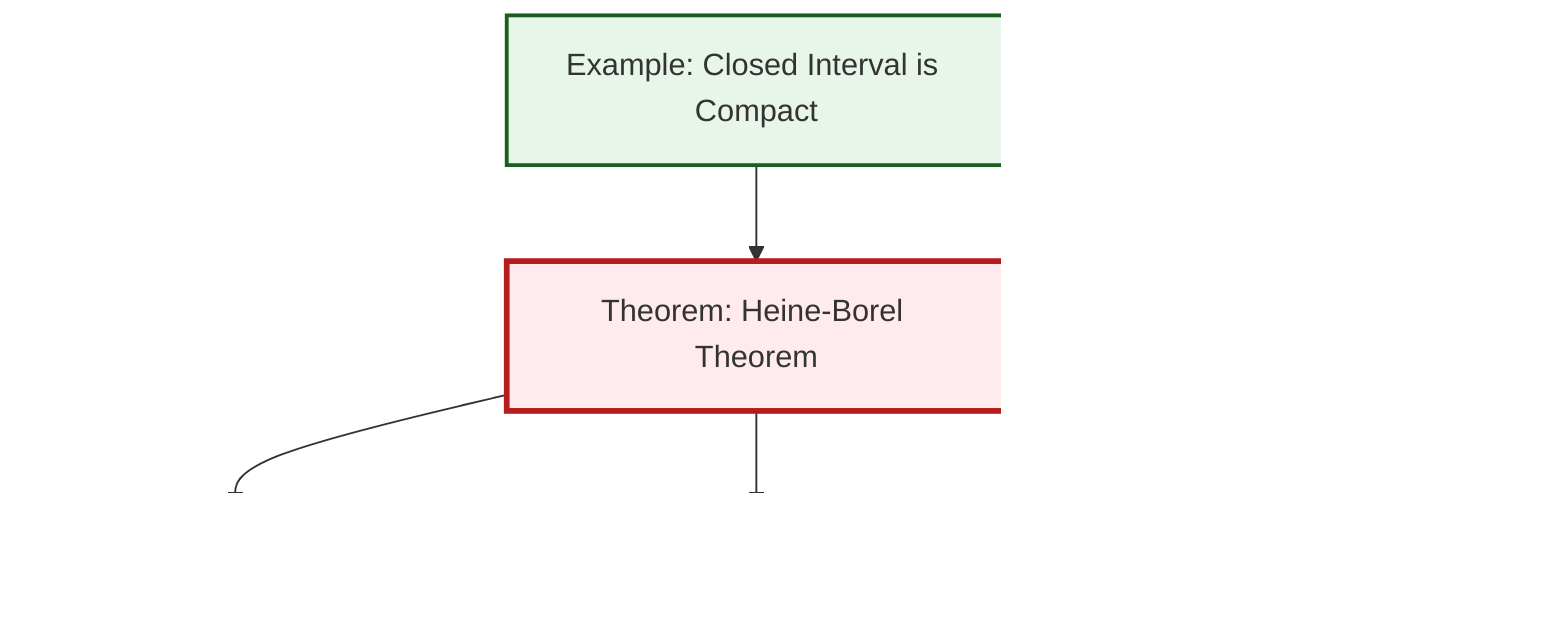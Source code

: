 graph TD
    classDef definition fill:#e1f5fe,stroke:#01579b,stroke-width:2px
    classDef theorem fill:#f3e5f5,stroke:#4a148c,stroke-width:2px
    classDef axiom fill:#fff3e0,stroke:#e65100,stroke-width:2px
    classDef example fill:#e8f5e9,stroke:#1b5e20,stroke-width:2px
    classDef current fill:#ffebee,stroke:#b71c1c,stroke-width:3px
    def-compact["Definition: Compact Space"]:::definition
    thm-heine-borel["Theorem: Heine-Borel Theorem"]:::theorem
    def-metric-space["Definition: Metric Space"]:::definition
    ex-closed-interval-compact["Example: Closed Interval is Compact"]:::example
    def-closed-set["Definition: Closed Set"]:::definition
    thm-heine-borel --> def-metric-space
    ex-closed-interval-compact --> thm-heine-borel
    thm-heine-borel --> def-closed-set
    thm-heine-borel --> def-compact
    class thm-heine-borel current